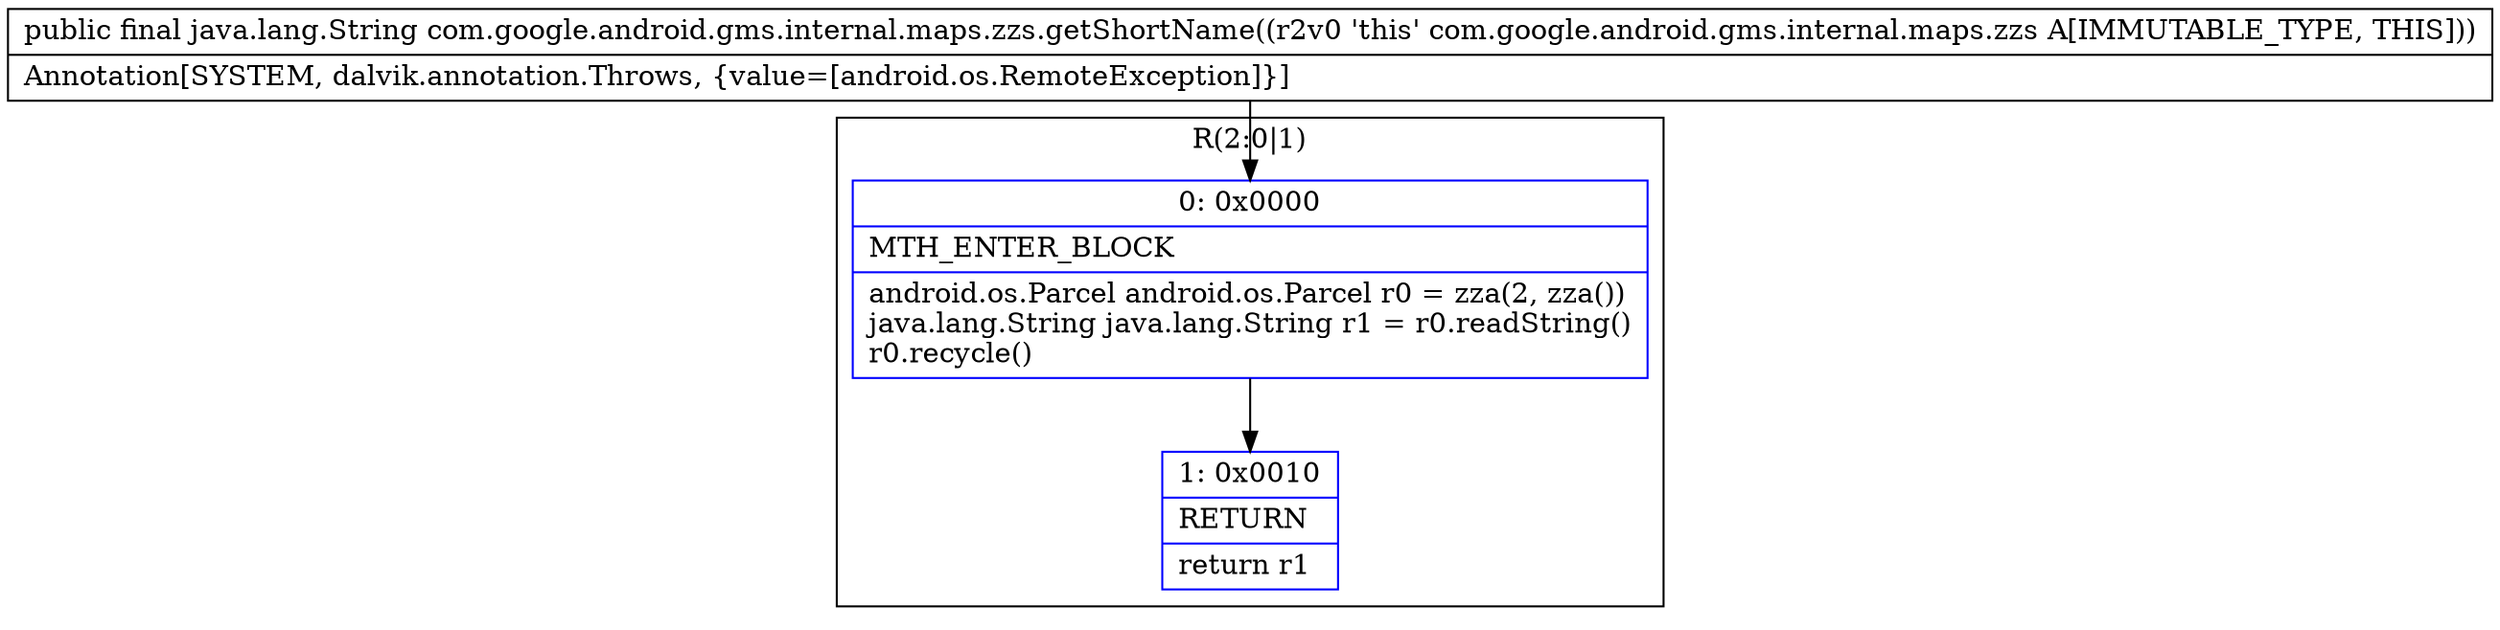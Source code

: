 digraph "CFG forcom.google.android.gms.internal.maps.zzs.getShortName()Ljava\/lang\/String;" {
subgraph cluster_Region_1000410610 {
label = "R(2:0|1)";
node [shape=record,color=blue];
Node_0 [shape=record,label="{0\:\ 0x0000|MTH_ENTER_BLOCK\l|android.os.Parcel android.os.Parcel r0 = zza(2, zza())\ljava.lang.String java.lang.String r1 = r0.readString()\lr0.recycle()\l}"];
Node_1 [shape=record,label="{1\:\ 0x0010|RETURN\l|return r1\l}"];
}
MethodNode[shape=record,label="{public final java.lang.String com.google.android.gms.internal.maps.zzs.getShortName((r2v0 'this' com.google.android.gms.internal.maps.zzs A[IMMUTABLE_TYPE, THIS]))  | Annotation[SYSTEM, dalvik.annotation.Throws, \{value=[android.os.RemoteException]\}]\l}"];
MethodNode -> Node_0;
Node_0 -> Node_1;
}

